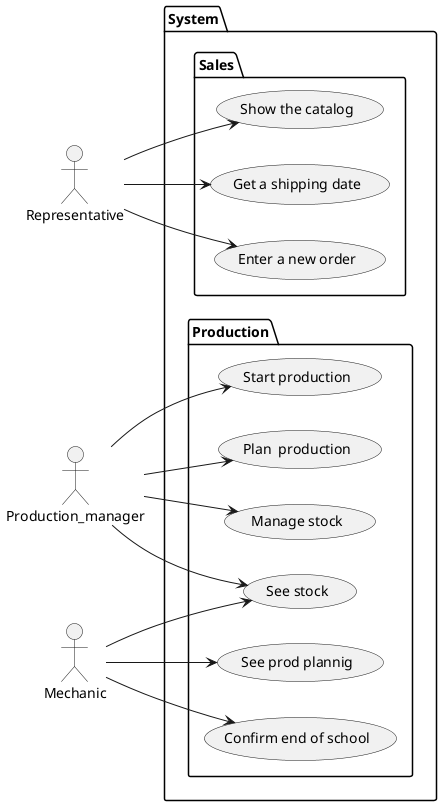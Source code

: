@startuml System Prototype

:Representative:
:Production_manager:
:Mechanic:

Package System{
	left to right direction
	Package Sales{
		(Show the catalog) as (uc1)
		(Get a shipping date) as (uc6)
		(Enter a new order) as (uc5)
	}
	
	Package Production{
		(See prod plannig) as (uc2)
		(See stock) as (uc3)
		(Confirm end of school) as (uc4)
		(Start production) as (uc7)
		(Plan  production) as (uc8)
		(Manage stock) as (uc9)
	}
}

Production_manager --> uc3
Production_manager --> uc7
Production_manager --> uc8
Production_manager --> uc9
Mechanic --> uc2
Mechanic --> uc3
Mechanic --> uc4
Representative --> uc1
Representative --> uc5
Representative --> uc6

@enduml